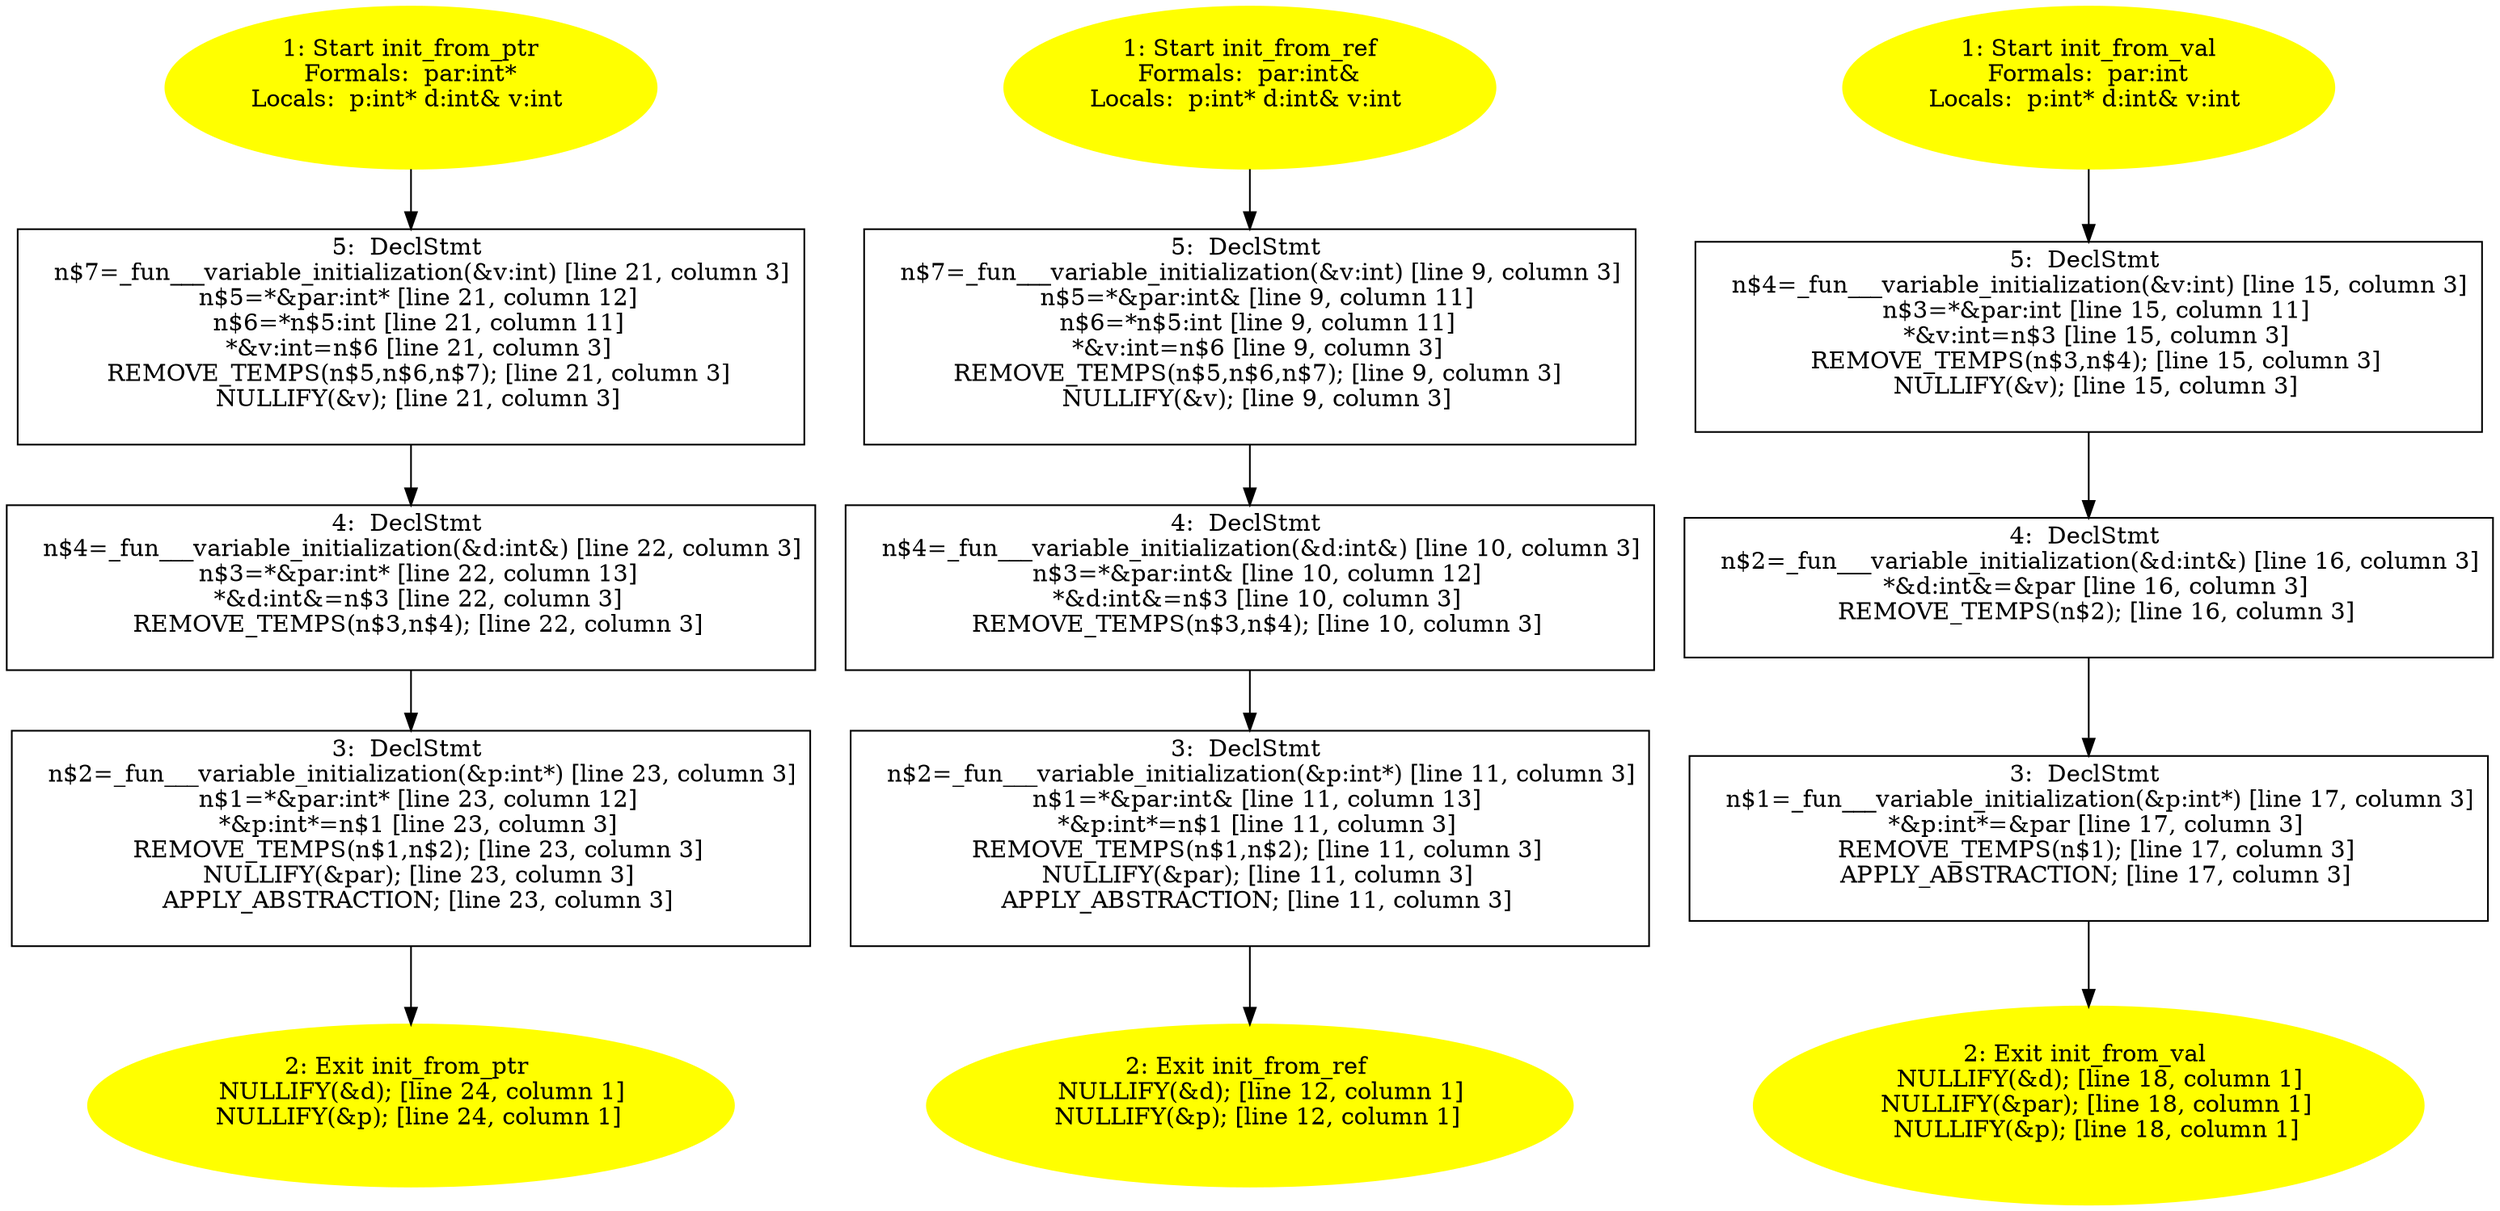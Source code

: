 /* @generated */
digraph cfg {
"init_from_ptr#9521990274512470149.d27094f3cfd0d42c143fba9593870578_1" [label="1: Start init_from_ptr\nFormals:  par:int*\nLocals:  p:int* d:int& v:int \n  " color=yellow style=filled]
	

	 "init_from_ptr#9521990274512470149.d27094f3cfd0d42c143fba9593870578_1" -> "init_from_ptr#9521990274512470149.d27094f3cfd0d42c143fba9593870578_5" ;
"init_from_ptr#9521990274512470149.d27094f3cfd0d42c143fba9593870578_2" [label="2: Exit init_from_ptr \n   NULLIFY(&d); [line 24, column 1]\n  NULLIFY(&p); [line 24, column 1]\n " color=yellow style=filled]
	

"init_from_ptr#9521990274512470149.d27094f3cfd0d42c143fba9593870578_3" [label="3:  DeclStmt \n   n$2=_fun___variable_initialization(&p:int*) [line 23, column 3]\n  n$1=*&par:int* [line 23, column 12]\n  *&p:int*=n$1 [line 23, column 3]\n  REMOVE_TEMPS(n$1,n$2); [line 23, column 3]\n  NULLIFY(&par); [line 23, column 3]\n  APPLY_ABSTRACTION; [line 23, column 3]\n " shape="box"]
	

	 "init_from_ptr#9521990274512470149.d27094f3cfd0d42c143fba9593870578_3" -> "init_from_ptr#9521990274512470149.d27094f3cfd0d42c143fba9593870578_2" ;
"init_from_ptr#9521990274512470149.d27094f3cfd0d42c143fba9593870578_4" [label="4:  DeclStmt \n   n$4=_fun___variable_initialization(&d:int&) [line 22, column 3]\n  n$3=*&par:int* [line 22, column 13]\n  *&d:int&=n$3 [line 22, column 3]\n  REMOVE_TEMPS(n$3,n$4); [line 22, column 3]\n " shape="box"]
	

	 "init_from_ptr#9521990274512470149.d27094f3cfd0d42c143fba9593870578_4" -> "init_from_ptr#9521990274512470149.d27094f3cfd0d42c143fba9593870578_3" ;
"init_from_ptr#9521990274512470149.d27094f3cfd0d42c143fba9593870578_5" [label="5:  DeclStmt \n   n$7=_fun___variable_initialization(&v:int) [line 21, column 3]\n  n$5=*&par:int* [line 21, column 12]\n  n$6=*n$5:int [line 21, column 11]\n  *&v:int=n$6 [line 21, column 3]\n  REMOVE_TEMPS(n$5,n$6,n$7); [line 21, column 3]\n  NULLIFY(&v); [line 21, column 3]\n " shape="box"]
	

	 "init_from_ptr#9521990274512470149.d27094f3cfd0d42c143fba9593870578_5" -> "init_from_ptr#9521990274512470149.d27094f3cfd0d42c143fba9593870578_4" ;
"init_from_ref#17239877270654219020.166550b98b7cafba1c908639121bced8_1" [label="1: Start init_from_ref\nFormals:  par:int&\nLocals:  p:int* d:int& v:int \n  " color=yellow style=filled]
	

	 "init_from_ref#17239877270654219020.166550b98b7cafba1c908639121bced8_1" -> "init_from_ref#17239877270654219020.166550b98b7cafba1c908639121bced8_5" ;
"init_from_ref#17239877270654219020.166550b98b7cafba1c908639121bced8_2" [label="2: Exit init_from_ref \n   NULLIFY(&d); [line 12, column 1]\n  NULLIFY(&p); [line 12, column 1]\n " color=yellow style=filled]
	

"init_from_ref#17239877270654219020.166550b98b7cafba1c908639121bced8_3" [label="3:  DeclStmt \n   n$2=_fun___variable_initialization(&p:int*) [line 11, column 3]\n  n$1=*&par:int& [line 11, column 13]\n  *&p:int*=n$1 [line 11, column 3]\n  REMOVE_TEMPS(n$1,n$2); [line 11, column 3]\n  NULLIFY(&par); [line 11, column 3]\n  APPLY_ABSTRACTION; [line 11, column 3]\n " shape="box"]
	

	 "init_from_ref#17239877270654219020.166550b98b7cafba1c908639121bced8_3" -> "init_from_ref#17239877270654219020.166550b98b7cafba1c908639121bced8_2" ;
"init_from_ref#17239877270654219020.166550b98b7cafba1c908639121bced8_4" [label="4:  DeclStmt \n   n$4=_fun___variable_initialization(&d:int&) [line 10, column 3]\n  n$3=*&par:int& [line 10, column 12]\n  *&d:int&=n$3 [line 10, column 3]\n  REMOVE_TEMPS(n$3,n$4); [line 10, column 3]\n " shape="box"]
	

	 "init_from_ref#17239877270654219020.166550b98b7cafba1c908639121bced8_4" -> "init_from_ref#17239877270654219020.166550b98b7cafba1c908639121bced8_3" ;
"init_from_ref#17239877270654219020.166550b98b7cafba1c908639121bced8_5" [label="5:  DeclStmt \n   n$7=_fun___variable_initialization(&v:int) [line 9, column 3]\n  n$5=*&par:int& [line 9, column 11]\n  n$6=*n$5:int [line 9, column 11]\n  *&v:int=n$6 [line 9, column 3]\n  REMOVE_TEMPS(n$5,n$6,n$7); [line 9, column 3]\n  NULLIFY(&v); [line 9, column 3]\n " shape="box"]
	

	 "init_from_ref#17239877270654219020.166550b98b7cafba1c908639121bced8_5" -> "init_from_ref#17239877270654219020.166550b98b7cafba1c908639121bced8_4" ;
"init_from_val#14538961741925123970.e5e29991fa3b6aa0a341c0c9f54754a7_1" [label="1: Start init_from_val\nFormals:  par:int\nLocals:  p:int* d:int& v:int \n  " color=yellow style=filled]
	

	 "init_from_val#14538961741925123970.e5e29991fa3b6aa0a341c0c9f54754a7_1" -> "init_from_val#14538961741925123970.e5e29991fa3b6aa0a341c0c9f54754a7_5" ;
"init_from_val#14538961741925123970.e5e29991fa3b6aa0a341c0c9f54754a7_2" [label="2: Exit init_from_val \n   NULLIFY(&d); [line 18, column 1]\n  NULLIFY(&par); [line 18, column 1]\n  NULLIFY(&p); [line 18, column 1]\n " color=yellow style=filled]
	

"init_from_val#14538961741925123970.e5e29991fa3b6aa0a341c0c9f54754a7_3" [label="3:  DeclStmt \n   n$1=_fun___variable_initialization(&p:int*) [line 17, column 3]\n  *&p:int*=&par [line 17, column 3]\n  REMOVE_TEMPS(n$1); [line 17, column 3]\n  APPLY_ABSTRACTION; [line 17, column 3]\n " shape="box"]
	

	 "init_from_val#14538961741925123970.e5e29991fa3b6aa0a341c0c9f54754a7_3" -> "init_from_val#14538961741925123970.e5e29991fa3b6aa0a341c0c9f54754a7_2" ;
"init_from_val#14538961741925123970.e5e29991fa3b6aa0a341c0c9f54754a7_4" [label="4:  DeclStmt \n   n$2=_fun___variable_initialization(&d:int&) [line 16, column 3]\n  *&d:int&=&par [line 16, column 3]\n  REMOVE_TEMPS(n$2); [line 16, column 3]\n " shape="box"]
	

	 "init_from_val#14538961741925123970.e5e29991fa3b6aa0a341c0c9f54754a7_4" -> "init_from_val#14538961741925123970.e5e29991fa3b6aa0a341c0c9f54754a7_3" ;
"init_from_val#14538961741925123970.e5e29991fa3b6aa0a341c0c9f54754a7_5" [label="5:  DeclStmt \n   n$4=_fun___variable_initialization(&v:int) [line 15, column 3]\n  n$3=*&par:int [line 15, column 11]\n  *&v:int=n$3 [line 15, column 3]\n  REMOVE_TEMPS(n$3,n$4); [line 15, column 3]\n  NULLIFY(&v); [line 15, column 3]\n " shape="box"]
	

	 "init_from_val#14538961741925123970.e5e29991fa3b6aa0a341c0c9f54754a7_5" -> "init_from_val#14538961741925123970.e5e29991fa3b6aa0a341c0c9f54754a7_4" ;
}
